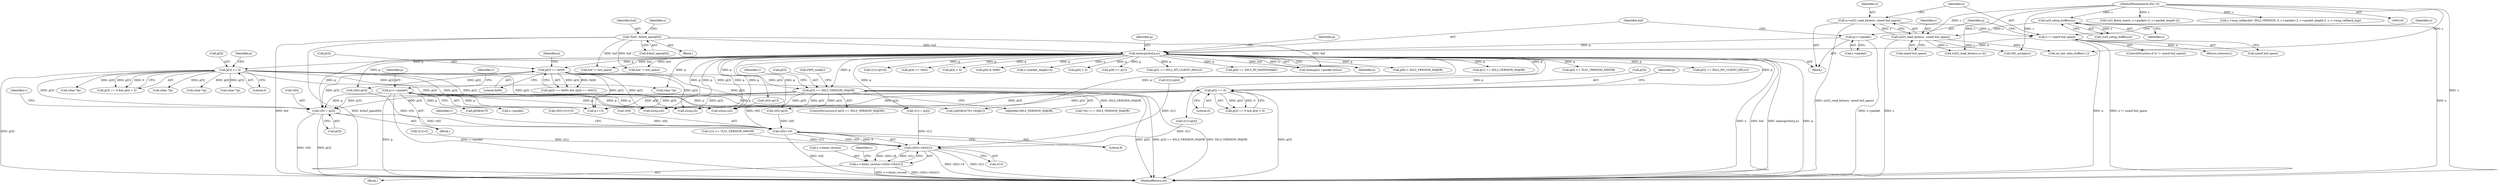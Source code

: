 digraph "0_openssl_b82924741b4bd590da890619be671f4635e46c2b@array" {
"1000622" [label="(Call,v[0] = p[3])"];
"1000395" [label="(Call,p[3] == 0)"];
"1000211" [label="(Call,memcpy(buf,p,n))"];
"1000148" [label="(Call,*buf= &(buf_space[0]))"];
"1000206" [label="(Call,p=s->packet)"];
"1000200" [label="(Call,n != sizeof buf_space)"];
"1000193" [label="(Call,n=ssl23_read_bytes(s, sizeof buf_space))"];
"1000195" [label="(Call,ssl23_read_bytes(s, sizeof buf_space))"];
"1000190" [label="(Call,ssl3_setup_buffers(s))"];
"1000144" [label="(MethodParameterIn,SSL *s)"];
"1000617" [label="(Call,p=s->packet)"];
"1000267" [label="(Call,p[3] == SSL3_VERSION_MAJOR)"];
"1000230" [label="(Call,p[3] == 0x00)"];
"1000422" [label="(Call,p[3] == 0)"];
"1001048" [label="(Call,v[0]<<8)"];
"1001047" [label="(Call,(v[0]<<8)|v[1])"];
"1001043" [label="(Call,s->client_version=(v[0]<<8)|v[1])"];
"1000396" [label="(Call,p[3])"];
"1000624" [label="(Identifier,v)"];
"1000939" [label="(Block,)"];
"1000195" [label="(Call,ssl23_read_bytes(s, sizeof buf_space))"];
"1001049" [label="(Call,v[0])"];
"1000449" [label="(Call,v[1]=p[10])"];
"1000640" [label="(Call,p[0]&0x7f)"];
"1000235" [label="(Call,p[4] == 0x02)"];
"1000613" [label="(Block,)"];
"1001052" [label="(Literal,8)"];
"1000267" [label="(Call,p[3] == SSL3_VERSION_MAJOR)"];
"1000266" [label="(ControlStructure,if (p[3] == SSL3_VERSION_MAJOR))"];
"1000422" [label="(Call,p[3] == 0)"];
"1000150" [label="(Call,&(buf_space[0]))"];
"1000280" [label="(Call,v[1]=p[4])"];
"1000546" [label="(Call,(char *)p)"];
"1000638" [label="(Call,((p[0]&0x7f)<<8)|p[1])"];
"1001090" [label="(Call,SSL_accept(s))"];
"1000394" [label="(Call,p[3] == 0 && p[4] < 5)"];
"1000413" [label="(Call,v[0]=p[1])"];
"1000145" [label="(Block,)"];
"1000193" [label="(Call,n=ssl23_read_bytes(s, sizeof buf_space))"];
"1000189" [label="(Call,!ssl3_setup_buffers(s))"];
"1000427" [label="(Call,p[4] < 6)"];
"1000241" [label="(Call,v[0]=p[3])"];
"1000212" [label="(Identifier,buf)"];
"1000217" [label="(Call,p[0] & 0x80)"];
"1001047" [label="(Call,(v[0]<<8)|v[1])"];
"1001043" [label="(Call,s->client_version=(v[0]<<8)|v[1])"];
"1000213" [label="(Identifier,p)"];
"1000194" [label="(Identifier,n)"];
"1000975" [label="(Call,s->packet_length=n)"];
"1000400" [label="(Call,p[4] < 5)"];
"1000578" [label="(Call,(char *)p)"];
"1000555" [label="(Call,(char *)p)"];
"1000770" [label="(Call,*(d++) = SSL3_VERSION_MAJOR)"];
"1000183" [label="(Call,v[1]=0)"];
"1000405" [label="(Call,p[9] >= p[1])"];
"1000219" [label="(Identifier,p)"];
"1000275" [label="(Identifier,v)"];
"1000222" [label="(Call,p[2] == SSL2_MT_CLIENT_HELLO)"];
"1000229" [label="(Call,(p[3] == 0x00) && (p[4] == 0x02))"];
"1001102" [label="(MethodReturn,int)"];
"1000376" [label="(Call,p[0] == SSL3_RT_HANDSHAKE)"];
"1000721" [label="(Call,p+=5)"];
"1001084" [label="(Call,buf != buf_space)"];
"1000207" [label="(Identifier,p)"];
"1000199" [label="(ControlStructure,if (n != sizeof buf_space))"];
"1001053" [label="(Call,v[1])"];
"1000730" [label="(Call,n2s(p,cl))"];
"1000961" [label="(Call,ssl_init_wbio_buffer(s,1))"];
"1000214" [label="(Identifier,n)"];
"1000724" [label="(Call,n2s(p,csl))"];
"1000204" [label="(Return,return(n);)"];
"1000234" [label="(Literal,0x00)"];
"1000191" [label="(Identifier,s)"];
"1000727" [label="(Call,n2s(p,sil))"];
"1000631" [label="(Identifier,v)"];
"1000682" [label="(Call,ssl3_finish_mac(s, s->packet+2, s->packet_length-2))"];
"1000426" [label="(Literal,0)"];
"1000994" [label="(Call,memcpy(s->packet,buf,n))"];
"1000438" [label="(Call,p[9] > SSL3_VERSION_MAJOR)"];
"1001054" [label="(Identifier,v)"];
"1000563" [label="(Call,(char *)p)"];
"1000457" [label="(Call,v[1] >= TLS1_VERSION_MINOR)"];
"1000237" [label="(Identifier,p)"];
"1000268" [label="(Call,p[3])"];
"1000537" [label="(Call,(char *)p)"];
"1000698" [label="(Call,s->msg_callback(0, SSL2_VERSION, 0, s->packet+2, s->packet_length-2, s, s->msg_callback_arg))"];
"1000395" [label="(Call,p[3] == 0)"];
"1001094" [label="(Call,buf != buf_space)"];
"1000619" [label="(Call,s->packet)"];
"1000421" [label="(Call,p[3] == 0 && p[4] < 6)"];
"1000206" [label="(Call,p=s->packet)"];
"1000164" [label="(Identifier,n)"];
"1000671" [label="(Call,ssl23_read_bytes(s,n+2))"];
"1000382" [label="(Call,p[1] == SSL3_VERSION_MAJOR)"];
"1000202" [label="(Call,sizeof buf_space)"];
"1000626" [label="(Call,p[3])"];
"1000211" [label="(Call,memcpy(buf,p,n))"];
"1000197" [label="(Call,sizeof buf_space)"];
"1000149" [label="(Identifier,buf)"];
"1000196" [label="(Identifier,s)"];
"1000617" [label="(Call,p=s->packet)"];
"1000231" [label="(Call,p[3])"];
"1000248" [label="(Call,v[1]=p[4])"];
"1000148" [label="(Call,*buf= &(buf_space[0]))"];
"1000623" [label="(Call,v[0])"];
"1000190" [label="(Call,ssl3_setup_buffers(s))"];
"1000590" [label="(Call,FIPS_mode())"];
"1000399" [label="(Literal,0)"];
"1000144" [label="(MethodParameterIn,SSL *s)"];
"1000618" [label="(Identifier,p)"];
"1001044" [label="(Call,s->client_version)"];
"1000200" [label="(Call,n != sizeof buf_space)"];
"1000273" [label="(Call,v[0]=p[3])"];
"1001048" [label="(Call,v[0]<<8)"];
"1000622" [label="(Call,v[0] = p[3])"];
"1001058" [label="(Identifier,s)"];
"1000230" [label="(Call,p[3] == 0x00)"];
"1000629" [label="(Call,v[1] = p[4])"];
"1000429" [label="(Identifier,p)"];
"1000271" [label="(Identifier,SSL3_VERSION_MAJOR)"];
"1000423" [label="(Call,p[3])"];
"1000178" [label="(Block,)"];
"1000201" [label="(Identifier,n)"];
"1000288" [label="(Call,p[4] >= TLS1_VERSION_MINOR)"];
"1000388" [label="(Call,p[5] == SSL3_MT_CLIENT_HELLO)"];
"1000402" [label="(Identifier,p)"];
"1000208" [label="(Call,s->packet)"];
"1000179" [label="(Call,v[0]=v[1]=0)"];
"1000205" [label="(Identifier,n)"];
"1000622" -> "1000613"  [label="AST: "];
"1000622" -> "1000626"  [label="CFG: "];
"1000623" -> "1000622"  [label="AST: "];
"1000626" -> "1000622"  [label="AST: "];
"1000631" -> "1000622"  [label="CFG: "];
"1000622" -> "1001102"  [label="DDG: v[0]"];
"1000622" -> "1001102"  [label="DDG: p[3]"];
"1000395" -> "1000622"  [label="DDG: p[3]"];
"1000617" -> "1000622"  [label="DDG: p"];
"1000267" -> "1000622"  [label="DDG: p[3]"];
"1000422" -> "1000622"  [label="DDG: p[3]"];
"1000211" -> "1000622"  [label="DDG: p"];
"1000230" -> "1000622"  [label="DDG: p[3]"];
"1000622" -> "1001048"  [label="DDG: v[0]"];
"1000395" -> "1000394"  [label="AST: "];
"1000395" -> "1000399"  [label="CFG: "];
"1000396" -> "1000395"  [label="AST: "];
"1000399" -> "1000395"  [label="AST: "];
"1000402" -> "1000395"  [label="CFG: "];
"1000394" -> "1000395"  [label="CFG: "];
"1000395" -> "1001102"  [label="DDG: p[3]"];
"1000395" -> "1000394"  [label="DDG: p[3]"];
"1000395" -> "1000394"  [label="DDG: 0"];
"1000211" -> "1000395"  [label="DDG: p"];
"1000395" -> "1000422"  [label="DDG: p[3]"];
"1000395" -> "1000537"  [label="DDG: p[3]"];
"1000395" -> "1000546"  [label="DDG: p[3]"];
"1000395" -> "1000555"  [label="DDG: p[3]"];
"1000395" -> "1000563"  [label="DDG: p[3]"];
"1000395" -> "1000578"  [label="DDG: p[3]"];
"1000395" -> "1000721"  [label="DDG: p[3]"];
"1000395" -> "1000724"  [label="DDG: p[3]"];
"1000395" -> "1000727"  [label="DDG: p[3]"];
"1000395" -> "1000730"  [label="DDG: p[3]"];
"1000211" -> "1000178"  [label="AST: "];
"1000211" -> "1000214"  [label="CFG: "];
"1000212" -> "1000211"  [label="AST: "];
"1000213" -> "1000211"  [label="AST: "];
"1000214" -> "1000211"  [label="AST: "];
"1000219" -> "1000211"  [label="CFG: "];
"1000211" -> "1001102"  [label="DDG: n"];
"1000211" -> "1001102"  [label="DDG: buf"];
"1000211" -> "1001102"  [label="DDG: memcpy(buf,p,n)"];
"1000211" -> "1001102"  [label="DDG: p"];
"1000148" -> "1000211"  [label="DDG: buf"];
"1000206" -> "1000211"  [label="DDG: p"];
"1000200" -> "1000211"  [label="DDG: n"];
"1000211" -> "1000217"  [label="DDG: p"];
"1000211" -> "1000222"  [label="DDG: p"];
"1000211" -> "1000230"  [label="DDG: p"];
"1000211" -> "1000235"  [label="DDG: p"];
"1000211" -> "1000241"  [label="DDG: p"];
"1000211" -> "1000248"  [label="DDG: p"];
"1000211" -> "1000267"  [label="DDG: p"];
"1000211" -> "1000273"  [label="DDG: p"];
"1000211" -> "1000280"  [label="DDG: p"];
"1000211" -> "1000288"  [label="DDG: p"];
"1000211" -> "1000376"  [label="DDG: p"];
"1000211" -> "1000382"  [label="DDG: p"];
"1000211" -> "1000388"  [label="DDG: p"];
"1000211" -> "1000400"  [label="DDG: p"];
"1000211" -> "1000405"  [label="DDG: p"];
"1000211" -> "1000413"  [label="DDG: p"];
"1000211" -> "1000422"  [label="DDG: p"];
"1000211" -> "1000427"  [label="DDG: p"];
"1000211" -> "1000438"  [label="DDG: p"];
"1000211" -> "1000449"  [label="DDG: p"];
"1000211" -> "1000537"  [label="DDG: p"];
"1000211" -> "1000629"  [label="DDG: p"];
"1000211" -> "1000638"  [label="DDG: p"];
"1000211" -> "1000721"  [label="DDG: p"];
"1000211" -> "1000724"  [label="DDG: p"];
"1000211" -> "1000727"  [label="DDG: p"];
"1000211" -> "1000730"  [label="DDG: p"];
"1000211" -> "1000975"  [label="DDG: n"];
"1000211" -> "1000994"  [label="DDG: buf"];
"1000211" -> "1000994"  [label="DDG: n"];
"1000211" -> "1001084"  [label="DDG: buf"];
"1000211" -> "1001094"  [label="DDG: buf"];
"1000148" -> "1000145"  [label="AST: "];
"1000148" -> "1000150"  [label="CFG: "];
"1000149" -> "1000148"  [label="AST: "];
"1000150" -> "1000148"  [label="AST: "];
"1000164" -> "1000148"  [label="CFG: "];
"1000148" -> "1001102"  [label="DDG: buf"];
"1000148" -> "1001102"  [label="DDG: &(buf_space[0])"];
"1000148" -> "1000994"  [label="DDG: buf"];
"1000148" -> "1001084"  [label="DDG: buf"];
"1000148" -> "1001094"  [label="DDG: buf"];
"1000206" -> "1000178"  [label="AST: "];
"1000206" -> "1000208"  [label="CFG: "];
"1000207" -> "1000206"  [label="AST: "];
"1000208" -> "1000206"  [label="AST: "];
"1000212" -> "1000206"  [label="CFG: "];
"1000206" -> "1001102"  [label="DDG: s->packet"];
"1000200" -> "1000199"  [label="AST: "];
"1000200" -> "1000202"  [label="CFG: "];
"1000201" -> "1000200"  [label="AST: "];
"1000202" -> "1000200"  [label="AST: "];
"1000205" -> "1000200"  [label="CFG: "];
"1000207" -> "1000200"  [label="CFG: "];
"1000200" -> "1001102"  [label="DDG: n"];
"1000200" -> "1001102"  [label="DDG: n != sizeof buf_space"];
"1000193" -> "1000200"  [label="DDG: n"];
"1000200" -> "1000204"  [label="DDG: n"];
"1000193" -> "1000178"  [label="AST: "];
"1000193" -> "1000195"  [label="CFG: "];
"1000194" -> "1000193"  [label="AST: "];
"1000195" -> "1000193"  [label="AST: "];
"1000201" -> "1000193"  [label="CFG: "];
"1000193" -> "1001102"  [label="DDG: ssl23_read_bytes(s, sizeof buf_space)"];
"1000195" -> "1000193"  [label="DDG: s"];
"1000195" -> "1000197"  [label="CFG: "];
"1000196" -> "1000195"  [label="AST: "];
"1000197" -> "1000195"  [label="AST: "];
"1000195" -> "1001102"  [label="DDG: s"];
"1000190" -> "1000195"  [label="DDG: s"];
"1000144" -> "1000195"  [label="DDG: s"];
"1000195" -> "1000671"  [label="DDG: s"];
"1000195" -> "1000961"  [label="DDG: s"];
"1000195" -> "1001090"  [label="DDG: s"];
"1000190" -> "1000189"  [label="AST: "];
"1000190" -> "1000191"  [label="CFG: "];
"1000191" -> "1000190"  [label="AST: "];
"1000189" -> "1000190"  [label="CFG: "];
"1000190" -> "1001102"  [label="DDG: s"];
"1000190" -> "1000189"  [label="DDG: s"];
"1000144" -> "1000190"  [label="DDG: s"];
"1000144" -> "1000143"  [label="AST: "];
"1000144" -> "1001102"  [label="DDG: s"];
"1000144" -> "1000671"  [label="DDG: s"];
"1000144" -> "1000682"  [label="DDG: s"];
"1000144" -> "1000698"  [label="DDG: s"];
"1000144" -> "1000961"  [label="DDG: s"];
"1000144" -> "1001090"  [label="DDG: s"];
"1000617" -> "1000613"  [label="AST: "];
"1000617" -> "1000619"  [label="CFG: "];
"1000618" -> "1000617"  [label="AST: "];
"1000619" -> "1000617"  [label="AST: "];
"1000624" -> "1000617"  [label="CFG: "];
"1000617" -> "1001102"  [label="DDG: p"];
"1000617" -> "1001102"  [label="DDG: s->packet"];
"1000617" -> "1000629"  [label="DDG: p"];
"1000617" -> "1000640"  [label="DDG: p"];
"1000617" -> "1000638"  [label="DDG: p"];
"1000617" -> "1000721"  [label="DDG: p"];
"1000617" -> "1000724"  [label="DDG: p"];
"1000617" -> "1000727"  [label="DDG: p"];
"1000617" -> "1000730"  [label="DDG: p"];
"1000267" -> "1000266"  [label="AST: "];
"1000267" -> "1000271"  [label="CFG: "];
"1000268" -> "1000267"  [label="AST: "];
"1000271" -> "1000267"  [label="AST: "];
"1000275" -> "1000267"  [label="CFG: "];
"1000590" -> "1000267"  [label="CFG: "];
"1000267" -> "1001102"  [label="DDG: p[3]"];
"1000267" -> "1001102"  [label="DDG: p[3] == SSL3_VERSION_MAJOR"];
"1000267" -> "1001102"  [label="DDG: SSL3_VERSION_MAJOR"];
"1000230" -> "1000267"  [label="DDG: p[3]"];
"1000267" -> "1000273"  [label="DDG: p[3]"];
"1000267" -> "1000721"  [label="DDG: p[3]"];
"1000267" -> "1000724"  [label="DDG: p[3]"];
"1000267" -> "1000727"  [label="DDG: p[3]"];
"1000267" -> "1000730"  [label="DDG: p[3]"];
"1000267" -> "1000770"  [label="DDG: SSL3_VERSION_MAJOR"];
"1000230" -> "1000229"  [label="AST: "];
"1000230" -> "1000234"  [label="CFG: "];
"1000231" -> "1000230"  [label="AST: "];
"1000234" -> "1000230"  [label="AST: "];
"1000237" -> "1000230"  [label="CFG: "];
"1000229" -> "1000230"  [label="CFG: "];
"1000230" -> "1000229"  [label="DDG: p[3]"];
"1000230" -> "1000229"  [label="DDG: 0x00"];
"1000230" -> "1000241"  [label="DDG: p[3]"];
"1000230" -> "1000721"  [label="DDG: p[3]"];
"1000230" -> "1000724"  [label="DDG: p[3]"];
"1000230" -> "1000727"  [label="DDG: p[3]"];
"1000230" -> "1000730"  [label="DDG: p[3]"];
"1000422" -> "1000421"  [label="AST: "];
"1000422" -> "1000426"  [label="CFG: "];
"1000423" -> "1000422"  [label="AST: "];
"1000426" -> "1000422"  [label="AST: "];
"1000429" -> "1000422"  [label="CFG: "];
"1000421" -> "1000422"  [label="CFG: "];
"1000422" -> "1001102"  [label="DDG: p[3]"];
"1000422" -> "1000421"  [label="DDG: p[3]"];
"1000422" -> "1000421"  [label="DDG: 0"];
"1000422" -> "1000721"  [label="DDG: p[3]"];
"1000422" -> "1000724"  [label="DDG: p[3]"];
"1000422" -> "1000727"  [label="DDG: p[3]"];
"1000422" -> "1000730"  [label="DDG: p[3]"];
"1001048" -> "1001047"  [label="AST: "];
"1001048" -> "1001052"  [label="CFG: "];
"1001049" -> "1001048"  [label="AST: "];
"1001052" -> "1001048"  [label="AST: "];
"1001054" -> "1001048"  [label="CFG: "];
"1001048" -> "1001102"  [label="DDG: v[0]"];
"1001048" -> "1001047"  [label="DDG: v[0]"];
"1001048" -> "1001047"  [label="DDG: 8"];
"1000413" -> "1001048"  [label="DDG: v[0]"];
"1000241" -> "1001048"  [label="DDG: v[0]"];
"1000273" -> "1001048"  [label="DDG: v[0]"];
"1000179" -> "1001048"  [label="DDG: v[0]"];
"1001047" -> "1001043"  [label="AST: "];
"1001047" -> "1001053"  [label="CFG: "];
"1001053" -> "1001047"  [label="AST: "];
"1001043" -> "1001047"  [label="CFG: "];
"1001047" -> "1001102"  [label="DDG: v[0]<<8"];
"1001047" -> "1001102"  [label="DDG: v[1]"];
"1001047" -> "1001043"  [label="DDG: v[0]<<8"];
"1001047" -> "1001043"  [label="DDG: v[1]"];
"1000183" -> "1001047"  [label="DDG: v[1]"];
"1000280" -> "1001047"  [label="DDG: v[1]"];
"1000457" -> "1001047"  [label="DDG: v[1]"];
"1000248" -> "1001047"  [label="DDG: v[1]"];
"1000629" -> "1001047"  [label="DDG: v[1]"];
"1001043" -> "1000939"  [label="AST: "];
"1001044" -> "1001043"  [label="AST: "];
"1001058" -> "1001043"  [label="CFG: "];
"1001043" -> "1001102"  [label="DDG: s->client_version"];
"1001043" -> "1001102"  [label="DDG: (v[0]<<8)|v[1]"];
}
